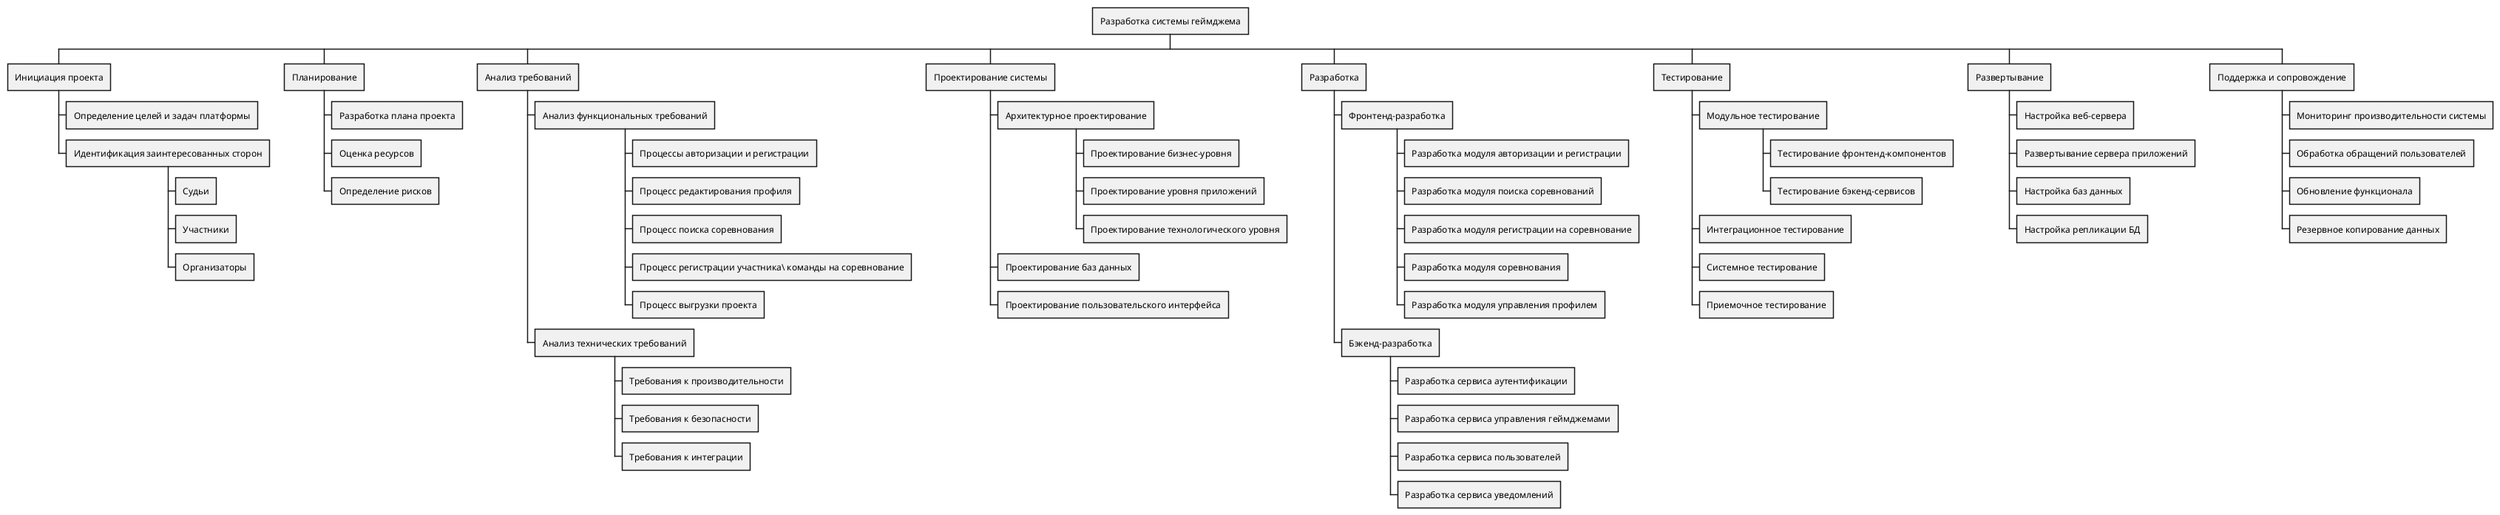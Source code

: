 @startwbs
* Разработка системы геймджема
** Инициация проекта
*** Определение целей и задач платформы
*** Идентификация заинтересованных сторон
**** Судьи
**** Участники
**** Организаторы
** Планирование
*** Разработка плана проекта
*** Оценка ресурсов
*** Определение рисков
** Анализ требований
*** Анализ функциональных требований
**** Процессы авторизации и регистрации
**** Процесс редактирования профиля
**** Процесс поиска соревнования
**** Процесс регистрации участника\ команды на соревнование
**** Процесс выгрузки проекта
*** Анализ технических требований
**** Требования к производительности
**** Требования к безопасности
**** Требования к интеграции
** Проектирование системы
*** Архитектурное проектирование
**** Проектирование бизнес-уровня
**** Проектирование уровня приложений
**** Проектирование технологического уровня
*** Проектирование баз данных
*** Проектирование пользовательского интерфейса
** Разработка
*** Фронтенд-разработка
**** Разработка модуля авторизации и регистрации
**** Разработка модуля поиска соревнований
**** Разработка модуля регистрации на соревнование
**** Разработка модуля соревнования
**** Разработка модуля управления профилем
*** Бэкенд-разработка
**** Разработка сервиса аутентификации
**** Разработка сервиса управления геймджемами
**** Разработка сервиса пользователей
**** Разработка сервиса уведомлений
** Тестирование
*** Модульное тестирование
**** Тестирование фронтенд-компонентов
**** Тестирование бэкенд-сервисов
*** Интеграционное тестирование
*** Системное тестирование
*** Приемочное тестирование
** Развертывание
*** Настройка веб-сервера
*** Развертывание сервера приложений
*** Настройка баз данных
*** Настройка репликации БД
** Поддержка и сопровождение
*** Мониторинг производительности системы
*** Обработка обращений пользователей
*** Обновление функционала
*** Резервное копирование данных
@endwbs